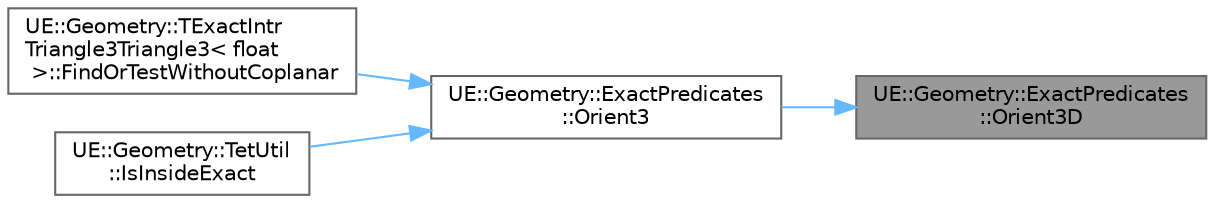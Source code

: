 digraph "UE::Geometry::ExactPredicates::Orient3D"
{
 // INTERACTIVE_SVG=YES
 // LATEX_PDF_SIZE
  bgcolor="transparent";
  edge [fontname=Helvetica,fontsize=10,labelfontname=Helvetica,labelfontsize=10];
  node [fontname=Helvetica,fontsize=10,shape=box,height=0.2,width=0.4];
  rankdir="RL";
  Node1 [id="Node000001",label="UE::Geometry::ExactPredicates\l::Orient3D",height=0.2,width=0.4,color="gray40", fillcolor="grey60", style="filled", fontcolor="black",tooltip=" "];
  Node1 -> Node2 [id="edge1_Node000001_Node000002",dir="back",color="steelblue1",style="solid",tooltip=" "];
  Node2 [id="Node000002",label="UE::Geometry::ExactPredicates\l::Orient3",height=0.2,width=0.4,color="grey40", fillcolor="white", style="filled",URL="$d8/d6f/namespaceUE_1_1Geometry_1_1ExactPredicates.html#a256a7f544aa77828f659a7098342334f",tooltip="TVector-only version that can run in float or double."];
  Node2 -> Node3 [id="edge2_Node000002_Node000003",dir="back",color="steelblue1",style="solid",tooltip=" "];
  Node3 [id="Node000003",label="UE::Geometry::TExactIntr\lTriangle3Triangle3\< float\l \>::FindOrTestWithoutCoplanar",height=0.2,width=0.4,color="grey40", fillcolor="white", style="filled",URL="$d7/d23/classUE_1_1Geometry_1_1TExactIntrTriangle3Triangle3.html#a1d15947b5f529c15c320bf2d35facb84",tooltip=" "];
  Node2 -> Node4 [id="edge3_Node000002_Node000004",dir="back",color="steelblue1",style="solid",tooltip=" "];
  Node4 [id="Node000004",label="UE::Geometry::TetUtil\l::IsInsideExact",height=0.2,width=0.4,color="grey40", fillcolor="white", style="filled",URL="$d2/d2a/namespaceUE_1_1Geometry_1_1TetUtil.html#acf82a8e343840c69f7d30a5e7c0d1f52",tooltip=" "];
}
